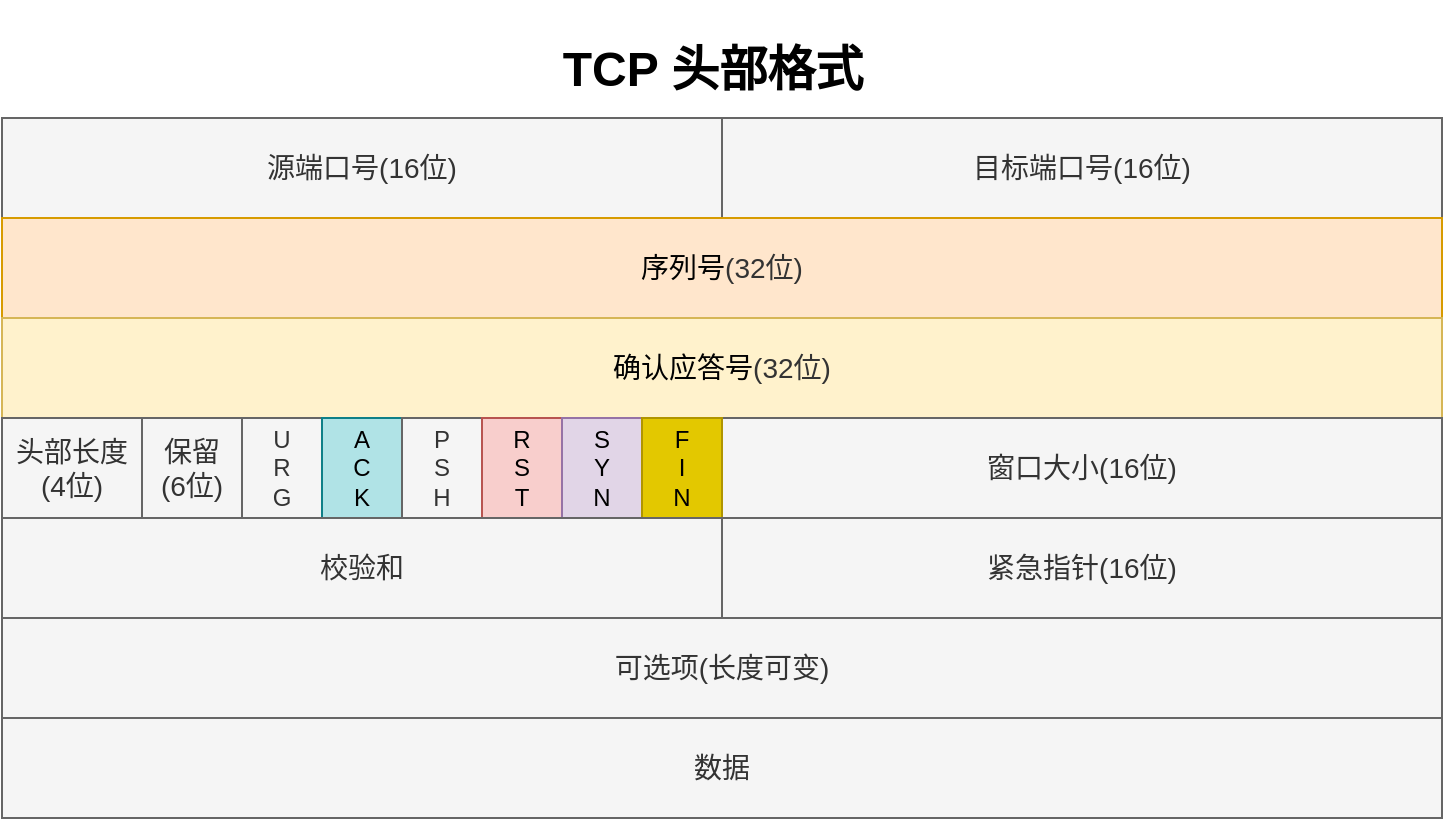 <mxfile version="24.7.7">
  <diagram name="Page-1" id="xYsEX8dRRKA42pnCce7e">
    <mxGraphModel dx="954" dy="558" grid="1" gridSize="10" guides="1" tooltips="1" connect="1" arrows="1" fold="1" page="1" pageScale="1" pageWidth="827" pageHeight="1169" math="0" shadow="0">
      <root>
        <mxCell id="0" />
        <mxCell id="1" parent="0" />
        <mxCell id="IvEWuJT5kZCaxAGLGMHn-29" value="源端口号(16位)" style="rounded=0;whiteSpace=wrap;html=1;fontSize=14;fillColor=#f5f5f5;strokeColor=#666666;fontColor=#333333;" parent="1" vertex="1">
          <mxGeometry x="40" y="119" width="360" height="50" as="geometry" />
        </mxCell>
        <mxCell id="IvEWuJT5kZCaxAGLGMHn-30" value="目标端口号(16位)" style="rounded=0;whiteSpace=wrap;html=1;fontSize=14;fillColor=#f5f5f5;strokeColor=#666666;fontColor=#333333;" parent="1" vertex="1">
          <mxGeometry x="400" y="119" width="360" height="50" as="geometry" />
        </mxCell>
        <mxCell id="IvEWuJT5kZCaxAGLGMHn-31" value="序列号&lt;span style=&quot;color: rgb(51, 51, 51);&quot;&gt;(32位)&lt;/span&gt;" style="rounded=0;whiteSpace=wrap;html=1;fontSize=14;fillColor=#ffe6cc;strokeColor=#d79b00;" parent="1" vertex="1">
          <mxGeometry x="40" y="169" width="720" height="50" as="geometry" />
        </mxCell>
        <mxCell id="IvEWuJT5kZCaxAGLGMHn-32" value="确认应答号&lt;span style=&quot;color: rgb(51, 51, 51);&quot;&gt;(32位)&lt;/span&gt;" style="rounded=0;whiteSpace=wrap;html=1;fontSize=14;fillColor=#fff2cc;strokeColor=#d6b656;" parent="1" vertex="1">
          <mxGeometry x="40" y="219" width="720" height="50" as="geometry" />
        </mxCell>
        <mxCell id="IvEWuJT5kZCaxAGLGMHn-33" value="窗口大小(16位)" style="rounded=0;whiteSpace=wrap;html=1;fontSize=14;fillColor=#f5f5f5;strokeColor=#666666;fontColor=#333333;" parent="1" vertex="1">
          <mxGeometry x="400" y="269" width="360" height="50" as="geometry" />
        </mxCell>
        <mxCell id="IvEWuJT5kZCaxAGLGMHn-34" value="头部长度(4位)" style="rounded=0;whiteSpace=wrap;html=1;fontSize=14;fillColor=#f5f5f5;strokeColor=#666666;fontColor=#333333;" parent="1" vertex="1">
          <mxGeometry x="40" y="269" width="70" height="50" as="geometry" />
        </mxCell>
        <mxCell id="IvEWuJT5kZCaxAGLGMHn-35" value="保留&lt;div&gt;(6位)&lt;/div&gt;" style="rounded=0;whiteSpace=wrap;html=1;fontSize=14;fillColor=#f5f5f5;strokeColor=#666666;fontColor=#333333;" parent="1" vertex="1">
          <mxGeometry x="110" y="269" width="50" height="50" as="geometry" />
        </mxCell>
        <mxCell id="IvEWuJT5kZCaxAGLGMHn-38" value="U&lt;div style=&quot;font-size: 12px;&quot;&gt;R&lt;/div&gt;&lt;div style=&quot;font-size: 12px;&quot;&gt;G&lt;/div&gt;" style="rounded=0;whiteSpace=wrap;html=1;fontSize=12;fillColor=#f5f5f5;strokeColor=#666666;fontColor=#333333;verticalAlign=middle;" parent="1" vertex="1">
          <mxGeometry x="160" y="269" width="40" height="50" as="geometry" />
        </mxCell>
        <mxCell id="IvEWuJT5kZCaxAGLGMHn-44" value="A&lt;div style=&quot;font-size: 12px;&quot;&gt;C&lt;/div&gt;&lt;div style=&quot;font-size: 12px;&quot;&gt;K&lt;/div&gt;" style="rounded=0;whiteSpace=wrap;html=1;fontSize=12;fillColor=#b0e3e6;strokeColor=#0e8088;verticalAlign=middle;" parent="1" vertex="1">
          <mxGeometry x="200" y="269" width="40" height="50" as="geometry" />
        </mxCell>
        <mxCell id="IvEWuJT5kZCaxAGLGMHn-45" value="P&lt;div style=&quot;font-size: 12px;&quot;&gt;S&lt;/div&gt;&lt;div style=&quot;font-size: 12px;&quot;&gt;H&lt;/div&gt;" style="rounded=0;whiteSpace=wrap;html=1;fontSize=12;fillColor=#f5f5f5;strokeColor=#666666;fontColor=#333333;verticalAlign=middle;" parent="1" vertex="1">
          <mxGeometry x="240" y="269" width="40" height="50" as="geometry" />
        </mxCell>
        <mxCell id="IvEWuJT5kZCaxAGLGMHn-46" value="R&lt;div style=&quot;font-size: 12px;&quot;&gt;S&lt;/div&gt;&lt;div style=&quot;font-size: 12px;&quot;&gt;T&lt;/div&gt;" style="rounded=0;whiteSpace=wrap;html=1;fontSize=12;fillColor=#f8cecc;strokeColor=#b85450;verticalAlign=middle;" parent="1" vertex="1">
          <mxGeometry x="280" y="269" width="40" height="50" as="geometry" />
        </mxCell>
        <mxCell id="IvEWuJT5kZCaxAGLGMHn-47" value="S&lt;div style=&quot;font-size: 12px;&quot;&gt;Y&lt;/div&gt;&lt;div style=&quot;font-size: 12px;&quot;&gt;N&lt;/div&gt;" style="rounded=0;whiteSpace=wrap;html=1;fontSize=12;fillColor=#e1d5e7;strokeColor=#9673a6;verticalAlign=middle;" parent="1" vertex="1">
          <mxGeometry x="320" y="269" width="40" height="50" as="geometry" />
        </mxCell>
        <mxCell id="IvEWuJT5kZCaxAGLGMHn-48" value="F&lt;div style=&quot;font-size: 12px;&quot;&gt;I&lt;/div&gt;&lt;div style=&quot;font-size: 12px;&quot;&gt;N&lt;/div&gt;" style="rounded=0;whiteSpace=wrap;html=1;fontSize=12;fillColor=#e3c800;strokeColor=#B09500;fontColor=#000000;verticalAlign=middle;" parent="1" vertex="1">
          <mxGeometry x="360" y="269" width="40" height="50" as="geometry" />
        </mxCell>
        <mxCell id="IvEWuJT5kZCaxAGLGMHn-49" value="可选项(长度可变)" style="rounded=0;whiteSpace=wrap;html=1;fontSize=14;fillColor=#f5f5f5;fontColor=#333333;strokeColor=#666666;" parent="1" vertex="1">
          <mxGeometry x="40" y="369" width="720" height="50" as="geometry" />
        </mxCell>
        <mxCell id="IvEWuJT5kZCaxAGLGMHn-50" value="数据" style="rounded=0;whiteSpace=wrap;html=1;fontSize=14;fillColor=#f5f5f5;fontColor=#333333;strokeColor=#666666;" parent="1" vertex="1">
          <mxGeometry x="40" y="419" width="720" height="50" as="geometry" />
        </mxCell>
        <mxCell id="IvEWuJT5kZCaxAGLGMHn-51" value="校验和" style="rounded=0;whiteSpace=wrap;html=1;fontSize=14;fillColor=#f5f5f5;fontColor=#333333;strokeColor=#666666;" parent="1" vertex="1">
          <mxGeometry x="40" y="319" width="360" height="50" as="geometry" />
        </mxCell>
        <mxCell id="IvEWuJT5kZCaxAGLGMHn-52" value="紧急指针(16位)" style="rounded=0;whiteSpace=wrap;html=1;fontSize=14;fillColor=#f5f5f5;fontColor=#333333;strokeColor=#666666;" parent="1" vertex="1">
          <mxGeometry x="400" y="319" width="360" height="50" as="geometry" />
        </mxCell>
        <mxCell id="BY9CQJ_JBvkrRc8On7Q_-1" value="&lt;h1&gt;TCP 头部格式&lt;/h1&gt;" style="text;html=1;align=center;verticalAlign=middle;resizable=0;points=[];autosize=1;strokeColor=none;fillColor=none;" vertex="1" parent="1">
          <mxGeometry x="310" y="60" width="170" height="70" as="geometry" />
        </mxCell>
      </root>
    </mxGraphModel>
  </diagram>
</mxfile>
